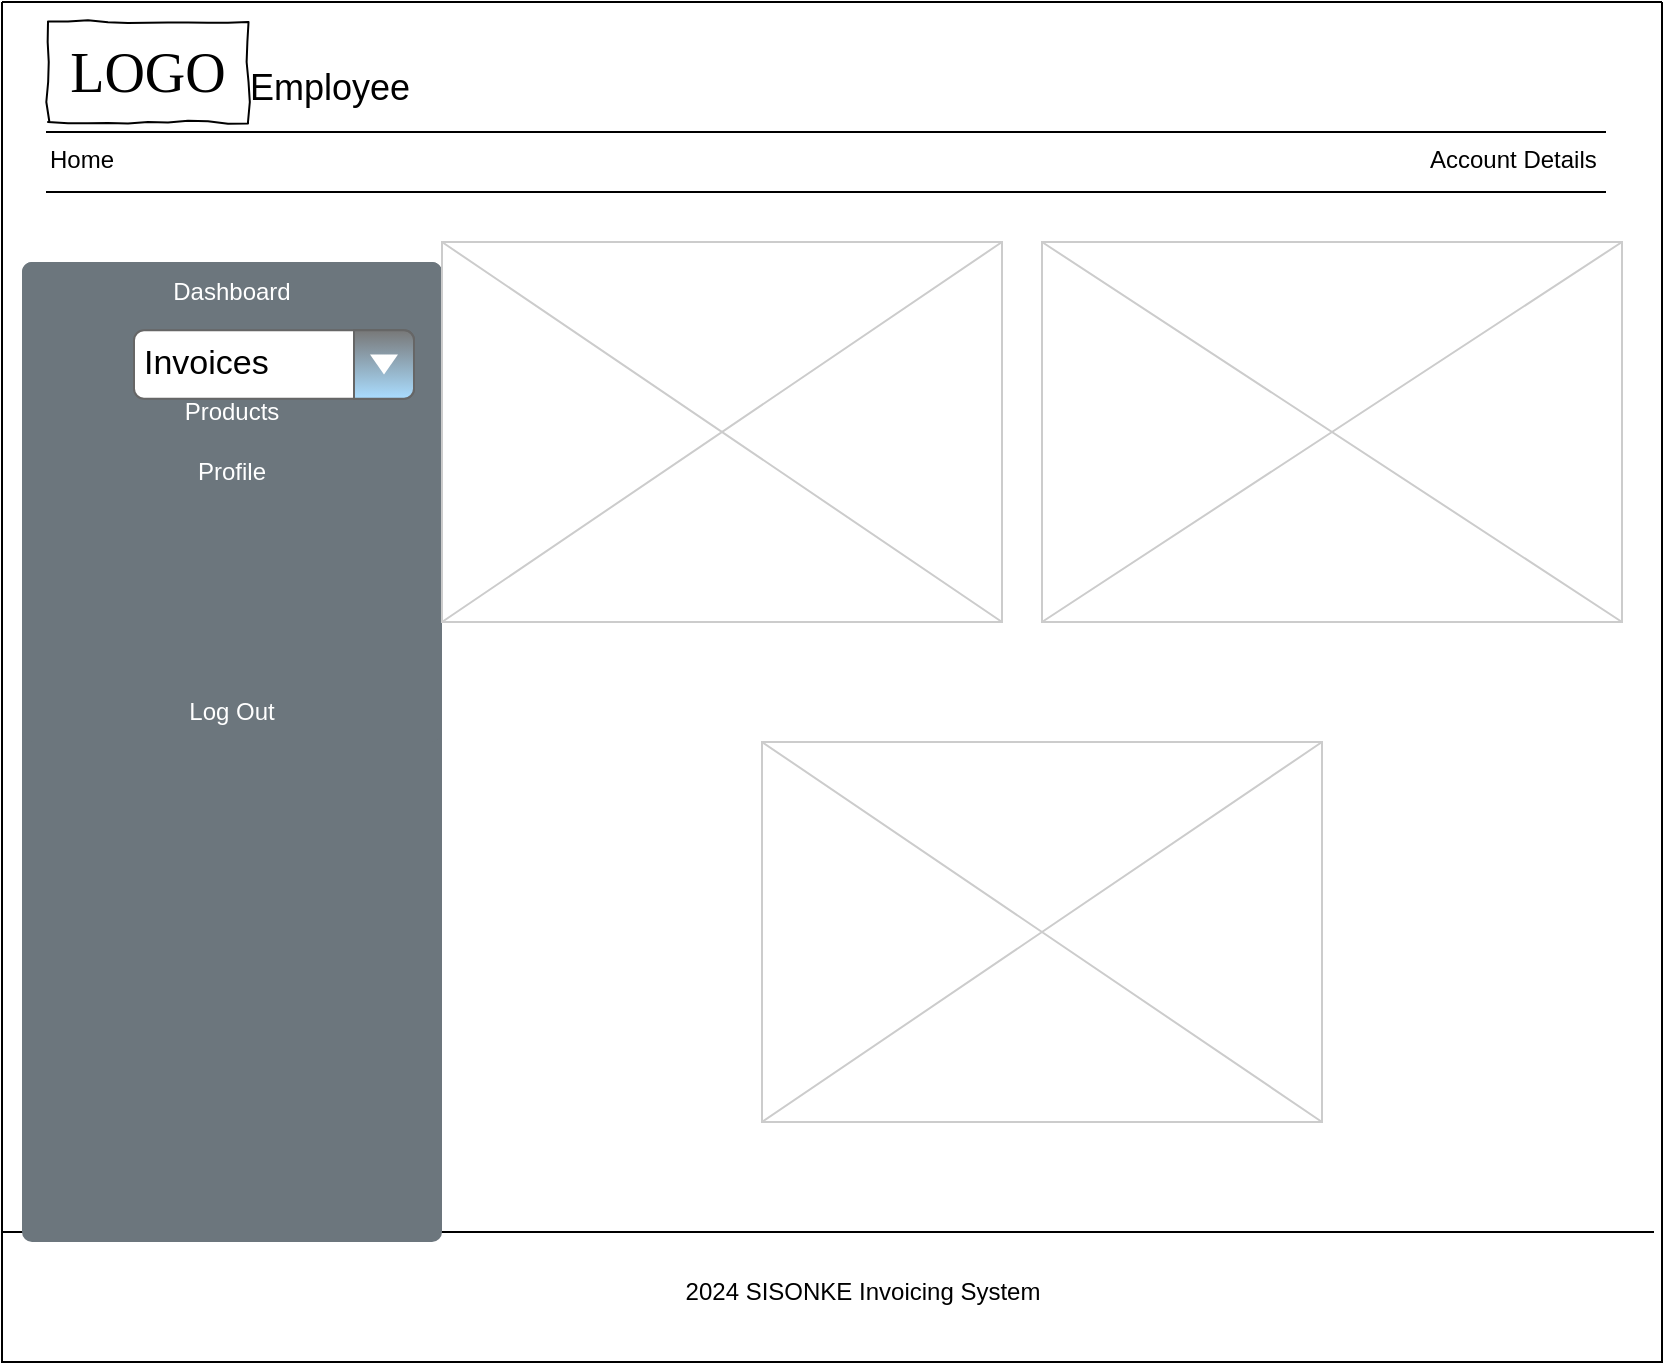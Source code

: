 <mxfile version="24.5.2" type="device">
  <diagram name="Page-1" id="f1b7ffb7-ca1e-a977-7cf5-a751b3c06c05">
    <mxGraphModel dx="1828" dy="569" grid="1" gridSize="10" guides="1" tooltips="1" connect="1" arrows="1" fold="1" page="1" pageScale="1" pageWidth="826" pageHeight="1169" background="none" math="0" shadow="0">
      <root>
        <mxCell id="0" />
        <mxCell id="1" parent="0" />
        <mxCell id="ylPcNcEXOAvtPoZ6D2o4-75" value="" style="swimlane;startSize=0;" parent="1" vertex="1">
          <mxGeometry x="-2" width="830" height="680" as="geometry" />
        </mxCell>
        <mxCell id="ylPcNcEXOAvtPoZ6D2o4-73" value="" style="line;strokeWidth=1" parent="ylPcNcEXOAvtPoZ6D2o4-75" vertex="1">
          <mxGeometry y="610" width="826" height="10" as="geometry" />
        </mxCell>
        <mxCell id="IT6R43uDP_cXyjZSx9Ry-31" value="" style="html=1;shadow=0;dashed=0;shape=mxgraph.bootstrap.rrect;rSize=5;strokeColor=none;html=1;whiteSpace=wrap;fillColor=#6C767D;fontColor=#ffffff;sketch=0;" parent="ylPcNcEXOAvtPoZ6D2o4-75" vertex="1">
          <mxGeometry x="10" y="130" width="210" height="490" as="geometry" />
        </mxCell>
        <mxCell id="IT6R43uDP_cXyjZSx9Ry-32" value="Dashboard" style="strokeColor=inherit;fillColor=inherit;gradientColor=inherit;fontColor=inherit;html=1;shadow=0;dashed=0;shape=mxgraph.bootstrap.topButton;rSize=5;perimeter=none;whiteSpace=wrap;resizeWidth=1;sketch=0;" parent="IT6R43uDP_cXyjZSx9Ry-31" vertex="1">
          <mxGeometry width="210" height="30" relative="1" as="geometry" />
        </mxCell>
        <mxCell id="IT6R43uDP_cXyjZSx9Ry-33" value="Invoices" style="strokeColor=inherit;fillColor=inherit;gradientColor=inherit;fontColor=inherit;html=1;shadow=0;dashed=0;perimeter=none;whiteSpace=wrap;resizeWidth=1;sketch=0;" parent="IT6R43uDP_cXyjZSx9Ry-31" vertex="1">
          <mxGeometry width="210" height="30" relative="1" as="geometry">
            <mxPoint y="30" as="offset" />
          </mxGeometry>
        </mxCell>
        <mxCell id="IT6R43uDP_cXyjZSx9Ry-34" value="Products" style="strokeColor=inherit;fillColor=inherit;gradientColor=inherit;fontColor=inherit;html=1;shadow=0;dashed=0;perimeter=none;whiteSpace=wrap;resizeWidth=1;sketch=0;" parent="IT6R43uDP_cXyjZSx9Ry-31" vertex="1">
          <mxGeometry width="210" height="30" relative="1" as="geometry">
            <mxPoint y="60" as="offset" />
          </mxGeometry>
        </mxCell>
        <mxCell id="IT6R43uDP_cXyjZSx9Ry-35" value="Profile" style="strokeColor=inherit;fillColor=inherit;gradientColor=inherit;fontColor=inherit;html=1;shadow=0;dashed=0;perimeter=none;whiteSpace=wrap;resizeWidth=1;sketch=0;" parent="IT6R43uDP_cXyjZSx9Ry-31" vertex="1">
          <mxGeometry width="210" height="30" relative="1" as="geometry">
            <mxPoint y="90" as="offset" />
          </mxGeometry>
        </mxCell>
        <mxCell id="IT6R43uDP_cXyjZSx9Ry-36" value="" style="strokeColor=inherit;fillColor=inherit;gradientColor=inherit;fontColor=inherit;html=1;shadow=0;dashed=0;perimeter=none;whiteSpace=wrap;resizeWidth=1;sketch=0;" parent="IT6R43uDP_cXyjZSx9Ry-31" vertex="1">
          <mxGeometry width="210" height="30" relative="1" as="geometry">
            <mxPoint y="120" as="offset" />
          </mxGeometry>
        </mxCell>
        <mxCell id="IT6R43uDP_cXyjZSx9Ry-37" value="Log Out" style="strokeColor=inherit;fillColor=inherit;gradientColor=inherit;fontColor=inherit;html=1;shadow=0;dashed=0;shape=mxgraph.bootstrap.bottomButton;rSize=5;perimeter=none;whiteSpace=wrap;resizeWidth=1;resizeHeight=0;sketch=0;" parent="IT6R43uDP_cXyjZSx9Ry-31" vertex="1">
          <mxGeometry y="1" width="210" height="30" relative="1" as="geometry">
            <mxPoint y="-280" as="offset" />
          </mxGeometry>
        </mxCell>
        <mxCell id="2WpPICib-LBJr1Bbug3s-21" value="Invoices" style="strokeWidth=1;shadow=0;dashed=0;align=center;html=1;shape=mxgraph.mockup.forms.comboBox;strokeColor=#666666;fillColor=#787878;align=left;fillColor2=#aaddff;mainText=;fontSize=17;spacingLeft=3;gradientColor=#b3b3b3;" vertex="1" parent="IT6R43uDP_cXyjZSx9Ry-31">
          <mxGeometry x="56" y="34.186" width="140" height="34.186" as="geometry" />
        </mxCell>
        <mxCell id="13" value="" style="verticalLabelPosition=bottom;verticalAlign=top;strokeWidth=1;shape=mxgraph.mockup.graphics.iconGrid;strokeColor=#CCCCCC;gridSize=1,1;" parent="ylPcNcEXOAvtPoZ6D2o4-75" vertex="1">
          <mxGeometry x="220" y="120" width="280" height="190" as="geometry" />
        </mxCell>
        <mxCell id="ylPcNcEXOAvtPoZ6D2o4-65" value="" style="verticalLabelPosition=bottom;verticalAlign=top;strokeWidth=1;shape=mxgraph.mockup.graphics.iconGrid;strokeColor=#CCCCCC;gridSize=1,1;" parent="ylPcNcEXOAvtPoZ6D2o4-75" vertex="1">
          <mxGeometry x="520" y="120" width="290" height="190" as="geometry" />
        </mxCell>
        <mxCell id="IT6R43uDP_cXyjZSx9Ry-60" value="2024 SISONKE Invoicing System" style="text;html=1;align=center;verticalAlign=middle;resizable=0;points=[];autosize=1;strokeColor=none;fillColor=none;" parent="ylPcNcEXOAvtPoZ6D2o4-75" vertex="1">
          <mxGeometry x="330" y="630" width="200" height="30" as="geometry" />
        </mxCell>
        <mxCell id="2WpPICib-LBJr1Bbug3s-22" value="" style="verticalLabelPosition=bottom;verticalAlign=top;strokeWidth=1;shape=mxgraph.mockup.graphics.iconGrid;strokeColor=#CCCCCC;gridSize=1,1;" vertex="1" parent="ylPcNcEXOAvtPoZ6D2o4-75">
          <mxGeometry x="380" y="370" width="280" height="190" as="geometry" />
        </mxCell>
        <mxCell id="2" value="Employee" style="text;spacingTop=-5;fontSize=18;fontStyle=0" parent="ylPcNcEXOAvtPoZ6D2o4-75" vertex="1">
          <mxGeometry x="122" y="30" width="230" height="20" as="geometry" />
        </mxCell>
        <mxCell id="3" value="" style="line;strokeWidth=1" parent="1" vertex="1">
          <mxGeometry x="20" y="60" width="780" height="10" as="geometry" />
        </mxCell>
        <mxCell id="4" value="" style="line;strokeWidth=1" parent="1" vertex="1">
          <mxGeometry x="20" y="90" width="780" height="10" as="geometry" />
        </mxCell>
        <mxCell id="5" value="Home" style="text;spacingTop=-5;" parent="1" vertex="1">
          <mxGeometry x="20" y="70.0" width="30" height="20" as="geometry" />
        </mxCell>
        <mxCell id="11" value="Account Details" style="text;spacingTop=-5;" parent="1" vertex="1">
          <mxGeometry x="710" y="70" width="90" height="20" as="geometry" />
        </mxCell>
        <mxCell id="2WpPICib-LBJr1Bbug3s-23" value="LOGO" style="whiteSpace=wrap;html=1;rounded=0;shadow=0;labelBackgroundColor=none;strokeWidth=1;fontFamily=Verdana;fontSize=28;align=center;comic=1;" vertex="1" parent="1">
          <mxGeometry x="21" y="10" width="100" height="50" as="geometry" />
        </mxCell>
      </root>
    </mxGraphModel>
  </diagram>
</mxfile>
